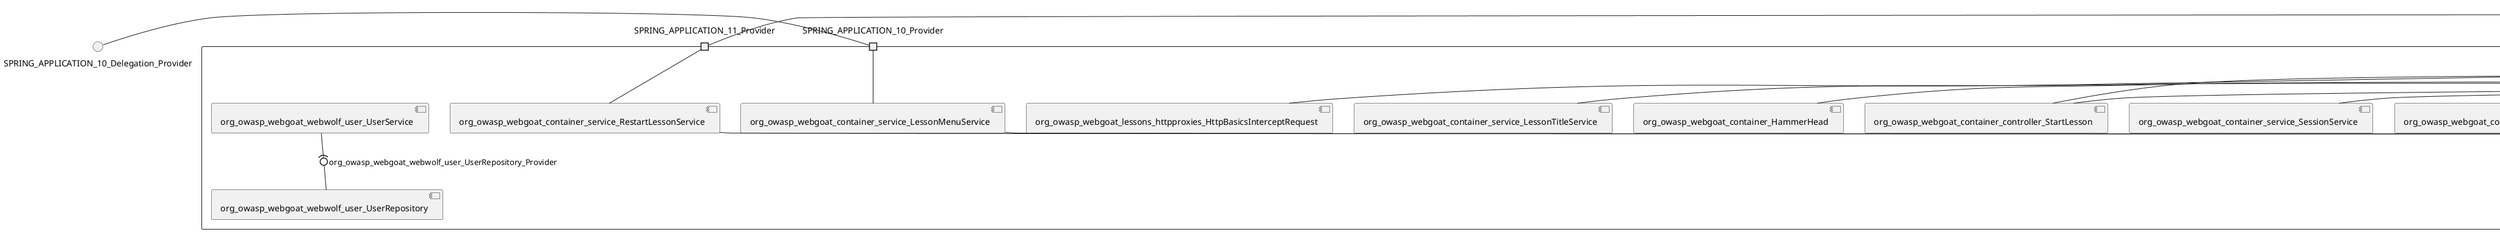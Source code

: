 @startuml
skinparam fixCircleLabelOverlapping true
skinparam componentStyle uml2
() SPRING_APPLICATION_10_Delegation_Provider
() SPRING_APPLICATION_11_Delegation_Provider
() SPRING_APPLICATION_12_Delegation_Provider
() SPRING_APPLICATION_13_Delegation_Provider
() SPRING_APPLICATION_14_Delegation_Provider
() SPRING_APPLICATION_15_Delegation_Provider
() SPRING_APPLICATION_16_Delegation_Provider
() SPRING_APPLICATION_2_Delegation_Provider
() SPRING_APPLICATION_3_Delegation_Provider
() SPRING_APPLICATION_4_Delegation_Provider
() SPRING_APPLICATION_5_Delegation_Provider
() SPRING_APPLICATION_6_Delegation_Provider
() SPRING_APPLICATION_7_Delegation_Provider
() SPRING_APPLICATION_8_Delegation_Provider
() SPRING_APPLICATION_9_Delegation_Provider
() SPRING_APPLICATION_BypassRestrictions_FieldRestrictions_POST_Delegation_Provider
() SPRING_APPLICATION_BypassRestrictions_frontendValidation_POST_Delegation_Provider
() SPRING_APPLICATION_ChromeDevTools_dummy_POST_Delegation_Provider
() SPRING_APPLICATION_ChromeDevTools_network_POST_Delegation_Provider
() SPRING_APPLICATION_CrossSiteScriptingStored_stored_xss_POST_Delegation_Provider
() SPRING_APPLICATION_CrossSiteScriptingStored_stored_xss_follow_up_POST_Delegation_Provider
() SPRING_APPLICATION_CrossSiteScripting_attack1_POST_Delegation_Provider
() SPRING_APPLICATION_CrossSiteScripting_attack3_POST_Delegation_Provider
() SPRING_APPLICATION_CrossSiteScripting_attack4_POST_Delegation_Provider
() SPRING_APPLICATION_CrossSiteScripting_attack5a_GET_Delegation_Provider
() SPRING_APPLICATION_CrossSiteScripting_attack6a_POST_Delegation_Provider
() SPRING_APPLICATION_CrossSiteScripting_dom_follow_up_POST_Delegation_Provider
() SPRING_APPLICATION_CrossSiteScripting_phone_home_xss_POST_Delegation_Provider
() SPRING_APPLICATION_CrossSiteScripting_quiz_GET_POST_Delegation_Provider
() SPRING_APPLICATION_Delegation_Provider
() SPRING_APPLICATION_GET_10_Delegation_Provider
() SPRING_APPLICATION_GET_11_Delegation_Provider
() SPRING_APPLICATION_GET_2_Delegation_Provider
() SPRING_APPLICATION_GET_3_Delegation_Provider
() SPRING_APPLICATION_GET_4_Delegation_Provider
() SPRING_APPLICATION_GET_5_Delegation_Provider
() SPRING_APPLICATION_GET_6_Delegation_Provider
() SPRING_APPLICATION_GET_7_Delegation_Provider
() SPRING_APPLICATION_GET_8_Delegation_Provider
() SPRING_APPLICATION_GET_9_Delegation_Provider
() SPRING_APPLICATION_GET_Delegation_Provider
() SPRING_APPLICATION_HtmlTampering_task_POST_Delegation_Provider
() SPRING_APPLICATION_HttpBasics_attack1_POST_Delegation_Provider
() SPRING_APPLICATION_HttpBasics_attack2_POST_Delegation_Provider
() SPRING_APPLICATION_IDOR_diff_attributes_POST_Delegation_Provider
() SPRING_APPLICATION_IDOR_login_POST_Delegation_Provider
() SPRING_APPLICATION_IDOR_profile_alt_path_POST_Delegation_Provider
() SPRING_APPLICATION_InsecureDeserialization_task_POST_Delegation_Provider
() SPRING_APPLICATION_InsecureLogin_Delegation_Provider
() SPRING_APPLICATION_JWT_decode_POST_Delegation_Provider
() SPRING_APPLICATION_JWT_jku_Delegation_Provider
() SPRING_APPLICATION_JWT_kid_Delegation_Provider
() SPRING_APPLICATION_JWT_quiz_GET_POST_Delegation_Provider
() SPRING_APPLICATION_JWT_refresh_Delegation_Provider
() SPRING_APPLICATION_JWT_secret_POST_Delegation_Provider
() SPRING_APPLICATION_JWT_votings_Delegation_Provider
() SPRING_APPLICATION_LogSpoofing_log_bleeding_POST_Delegation_Provider
() SPRING_APPLICATION_LogSpoofing_log_spoofing_POST_Delegation_Provider
() SPRING_APPLICATION_POST_10_Delegation_Provider
() SPRING_APPLICATION_POST_11_Delegation_Provider
() SPRING_APPLICATION_POST_12_Delegation_Provider
() SPRING_APPLICATION_POST_13_Delegation_Provider
() SPRING_APPLICATION_POST_14_Delegation_Provider
() SPRING_APPLICATION_POST_15_Delegation_Provider
() SPRING_APPLICATION_POST_16_Delegation_Provider
() SPRING_APPLICATION_POST_17_Delegation_Provider
() SPRING_APPLICATION_POST_18_Delegation_Provider
() SPRING_APPLICATION_POST_2_Delegation_Provider
() SPRING_APPLICATION_POST_3_Delegation_Provider
() SPRING_APPLICATION_POST_4_Delegation_Provider
() SPRING_APPLICATION_POST_5_Delegation_Provider
() SPRING_APPLICATION_POST_6_Delegation_Provider
() SPRING_APPLICATION_POST_7_Delegation_Provider
() SPRING_APPLICATION_POST_8_Delegation_Provider
() SPRING_APPLICATION_POST_9_Delegation_Provider
() SPRING_APPLICATION_POST_Delegation_Provider
() SPRING_APPLICATION_PUT_Delegation_Provider
() SPRING_APPLICATION_PasswordReset_ForgotPassword_create_password_reset_link_POST_Delegation_Provider
() SPRING_APPLICATION_PasswordReset_SecurityQuestions_POST_Delegation_Provider
() SPRING_APPLICATION_PasswordReset_reset_Delegation_Provider
() SPRING_APPLICATION_PasswordReset_simple_mail_reset_POST_Delegation_Provider
() SPRING_APPLICATION_PathTraversal_profile_picture_GET_Delegation_Provider
() SPRING_APPLICATION_PathTraversal_profile_picture_fix_GET_Delegation_Provider
() SPRING_APPLICATION_PathTraversal_profile_upload_POST_Delegation_Provider
() SPRING_APPLICATION_PathTraversal_profile_upload_fix_POST_Delegation_Provider
() SPRING_APPLICATION_PathTraversal_profile_upload_remove_user_input_POST_Delegation_Provider
() SPRING_APPLICATION_PathTraversal_random_POST_Delegation_Provider
() SPRING_APPLICATION_PathTraversal_random_picture_GET_Delegation_Provider
() SPRING_APPLICATION_PathTraversal_zip_slip_Delegation_Provider
() SPRING_APPLICATION_SSRF_task1_POST_Delegation_Provider
() SPRING_APPLICATION_SSRF_task2_POST_Delegation_Provider
() SPRING_APPLICATION_SecurePasswords_assignment_POST_Delegation_Provider
() SPRING_APPLICATION_SqlInjectionAdvanced_attack6a_POST_Delegation_Provider
() SPRING_APPLICATION_SqlInjectionAdvanced_attack6b_POST_Delegation_Provider
() SPRING_APPLICATION_SqlInjectionAdvanced_challenge_Login_POST_Delegation_Provider
() SPRING_APPLICATION_SqlInjectionAdvanced_challenge_PUT_Delegation_Provider
() SPRING_APPLICATION_SqlInjectionAdvanced_quiz_GET_POST_Delegation_Provider
() SPRING_APPLICATION_SqlInjectionMitigations_attack10a_POST_Delegation_Provider
() SPRING_APPLICATION_SqlInjectionMitigations_attack10b_POST_Delegation_Provider
() SPRING_APPLICATION_SqlInjectionMitigations_attack12a_POST_Delegation_Provider
() SPRING_APPLICATION_SqlInjectionMitigations_servers_GET_Delegation_Provider
() SPRING_APPLICATION_SqlInjection_assignment5a_POST_Delegation_Provider
() SPRING_APPLICATION_SqlInjection_assignment5b_POST_Delegation_Provider
() SPRING_APPLICATION_SqlInjection_attack10_POST_Delegation_Provider
() SPRING_APPLICATION_SqlInjection_attack2_POST_Delegation_Provider
() SPRING_APPLICATION_SqlInjection_attack3_POST_Delegation_Provider
() SPRING_APPLICATION_SqlInjection_attack4_POST_Delegation_Provider
() SPRING_APPLICATION_SqlInjection_attack5_POST_Delegation_Provider
() SPRING_APPLICATION_SqlInjection_attack8_POST_Delegation_Provider
() SPRING_APPLICATION_SqlInjection_attack9_POST_Delegation_Provider
() SPRING_APPLICATION_SqlOnlyInputValidationOnKeywords_attack_POST_Delegation_Provider
() SPRING_APPLICATION_SqlOnlyInputValidation_attack_POST_Delegation_Provider
() SPRING_APPLICATION_VulnerableComponents_attack1_POST_Delegation_Provider
() SPRING_APPLICATION_WebWolf_GET_Delegation_Provider
() SPRING_APPLICATION_WebWolf_landing_Delegation_Provider
() SPRING_APPLICATION_WebWolf_mail_Delegation_Provider
() SPRING_APPLICATION_challenge_1_POST_Delegation_Provider
() SPRING_APPLICATION_challenge_5_POST_Delegation_Provider
() SPRING_APPLICATION_challenge_7_Delegation_Provider
() SPRING_APPLICATION_challenge_8_Delegation_Provider
() SPRING_APPLICATION_challenge_logo_Delegation_Provider
() SPRING_APPLICATION_cia_quiz_GET_POST_Delegation_Provider
() SPRING_APPLICATION_clientSideFiltering_attack1_POST_Delegation_Provider
() SPRING_APPLICATION_clientSideFiltering_challenge_store_coupons_GET_Delegation_Provider
() SPRING_APPLICATION_clientSideFiltering_getItForFree_POST_Delegation_Provider
() SPRING_APPLICATION_clientSideFiltering_salaries_GET_Delegation_Provider
() SPRING_APPLICATION_crypto_encoding_basic_auth_POST_Delegation_Provider
() SPRING_APPLICATION_crypto_encoding_xor_POST_Delegation_Provider
() SPRING_APPLICATION_crypto_hashing_POST_Delegation_Provider
() SPRING_APPLICATION_crypto_secure_defaults_POST_Delegation_Provider
() SPRING_APPLICATION_crypto_signing_verify_POST_Delegation_Provider
() SPRING_APPLICATION_csrf_feedback_message_POST_Delegation_Provider
() SPRING_APPLICATION_csrf_review_POST_Delegation_Provider
() SPRING_APPLICATION_files_GET_Delegation_Provider
() SPRING_APPLICATION_fileupload_POST_Delegation_Provider
() SPRING_APPLICATION_jwt_Delegation_Provider
() SPRING_APPLICATION_landing_Delegation_Provider
() SPRING_APPLICATION_lesson_template_Delegation_Provider
() SPRING_APPLICATION_login_oauth_mvc_GET_Delegation_Provider
() SPRING_APPLICATION_mail_DELETE_GET_POST_Delegation_Provider
() SPRING_APPLICATION_register_mvc_POST_Delegation_Provider
() SPRING_APPLICATION_registration_GET_Delegation_Provider
() SPRING_APPLICATION_requests_GET_Delegation_Provider
() SPRING_APPLICATION_scoreboard_data_GET_Delegation_Provider
() SPRING_APPLICATION_server_directory_GET_Delegation_Provider
() SPRING_APPLICATION_service_debug_labels_mvc_Delegation_Provider
() SPRING_APPLICATION_service_lessonoverview_mvc_Delegation_Provider
() SPRING_APPLICATION_xxe_comments_GET_Delegation_Provider
rectangle System {
[org_owasp_webgoat_container_HammerHead] [[webgoat-webgoat.repository#_qKjWfIz4Ee-bhpuFVwy4Jg]]
[org_owasp_webgoat_container_WebWolfRedirect] [[webgoat-webgoat.repository#_qKjWfIz4Ee-bhpuFVwy4Jg]]
[org_owasp_webgoat_container_controller_StartLesson] [[webgoat-webgoat.repository#_qKjWfIz4Ee-bhpuFVwy4Jg]]
[org_owasp_webgoat_container_controller_Welcome] [[webgoat-webgoat.repository#_qKjWfIz4Ee-bhpuFVwy4Jg]]
[org_owasp_webgoat_container_i18n_PluginMessages_Provider] [[webgoat-webgoat.repository#_qKjWfIz4Ee-bhpuFVwy4Jg]]
[org_owasp_webgoat_container_report_ReportCardController] [[webgoat-webgoat.repository#_qKjWfIz4Ee-bhpuFVwy4Jg]]
[org_owasp_webgoat_container_service_EnvironmentService] [[webgoat-webgoat.repository#_qKjWfIz4Ee-bhpuFVwy4Jg]]
[org_owasp_webgoat_container_service_HintService] [[webgoat-webgoat.repository#_qKjWfIz4Ee-bhpuFVwy4Jg]]
[org_owasp_webgoat_container_service_LabelDebugService] [[webgoat-webgoat.repository#_qKjWfIz4Ee-bhpuFVwy4Jg]]
[org_owasp_webgoat_container_service_LabelService] [[webgoat-webgoat.repository#_qKjWfIz4Ee-bhpuFVwy4Jg]]
[org_owasp_webgoat_container_service_LessonInfoService] [[webgoat-webgoat.repository#_qKjWfIz4Ee-bhpuFVwy4Jg]]
[org_owasp_webgoat_container_service_LessonMenuService] [[webgoat-webgoat.repository#_qKjWfIz4Ee-bhpuFVwy4Jg]]
[org_owasp_webgoat_container_service_LessonProgressService] [[webgoat-webgoat.repository#_qKjWfIz4Ee-bhpuFVwy4Jg]]
[org_owasp_webgoat_container_service_LessonTitleService] [[webgoat-webgoat.repository#_qKjWfIz4Ee-bhpuFVwy4Jg]]
[org_owasp_webgoat_container_service_RestartLessonService] [[webgoat-webgoat.repository#_qKjWfIz4Ee-bhpuFVwy4Jg]]
[org_owasp_webgoat_container_service_SessionService] [[webgoat-webgoat.repository#_qKjWfIz4Ee-bhpuFVwy4Jg]]
[org_owasp_webgoat_container_session_UserSessionData_Provider] [[webgoat-webgoat.repository#_qKjWfIz4Ee-bhpuFVwy4Jg]]
[org_owasp_webgoat_container_session_WebSession_Provider] [[webgoat-webgoat.repository#_qKjWfIz4Ee-bhpuFVwy4Jg]]
[org_owasp_webgoat_container_users_RegistrationController] [[webgoat-webgoat.repository#_qKjWfIz4Ee-bhpuFVwy4Jg]]
[org_owasp_webgoat_container_users_Scoreboard] [[webgoat-webgoat.repository#_qKjWfIz4Ee-bhpuFVwy4Jg]]
[org_owasp_webgoat_container_users_UserProgressRepository] [[webgoat-webgoat.repository#_qKjWfIz4Ee-bhpuFVwy4Jg]]
[org_owasp_webgoat_container_users_UserRepository] [[webgoat-webgoat.repository#_qKjWfIz4Ee-bhpuFVwy4Jg]]
[org_owasp_webgoat_container_users_UserService] [[webgoat-webgoat.repository#_qKjWfIz4Ee-bhpuFVwy4Jg]]
[org_owasp_webgoat_lessons_authbypass_VerifyAccount] [[webgoat-webgoat.repository#_qKjWfIz4Ee-bhpuFVwy4Jg]]
[org_owasp_webgoat_lessons_bypassrestrictions_BypassRestrictionsFieldRestrictions] [[webgoat-webgoat.repository#_qKjWfIz4Ee-bhpuFVwy4Jg]]
[org_owasp_webgoat_lessons_bypassrestrictions_BypassRestrictionsFrontendValidation] [[webgoat-webgoat.repository#_qKjWfIz4Ee-bhpuFVwy4Jg]]
[org_owasp_webgoat_lessons_challenges_FlagController] [[webgoat-webgoat.repository#_qKjWfIz4Ee-bhpuFVwy4Jg]]
[org_owasp_webgoat_lessons_challenges_challenge1_Assignment1] [[webgoat-webgoat.repository#_qKjWfIz4Ee-bhpuFVwy4Jg]]
[org_owasp_webgoat_lessons_challenges_challenge1_ImageServlet] [[webgoat-webgoat.repository#_qKjWfIz4Ee-bhpuFVwy4Jg]]
[org_owasp_webgoat_lessons_challenges_challenge5_Assignment5] [[webgoat-webgoat.repository#_qKjWfIz4Ee-bhpuFVwy4Jg]]
[org_owasp_webgoat_lessons_challenges_challenge7_Assignment7] [[webgoat-webgoat.repository#_qKjWfIz4Ee-bhpuFVwy4Jg]]
[org_owasp_webgoat_lessons_challenges_challenge8_Assignment8] [[webgoat-webgoat.repository#_qKjWfIz4Ee-bhpuFVwy4Jg]]
[org_owasp_webgoat_lessons_chromedevtools_NetworkDummy] [[webgoat-webgoat.repository#_qKjWfIz4Ee-bhpuFVwy4Jg]]
[org_owasp_webgoat_lessons_chromedevtools_NetworkLesson] [[webgoat-webgoat.repository#_qKjWfIz4Ee-bhpuFVwy4Jg]]
[org_owasp_webgoat_lessons_cia_CIAQuiz] [[webgoat-webgoat.repository#_qKjWfIz4Ee-bhpuFVwy4Jg]]
[org_owasp_webgoat_lessons_clientsidefiltering_ClientSideFilteringAssignment] [[webgoat-webgoat.repository#_qKjWfIz4Ee-bhpuFVwy4Jg]]
[org_owasp_webgoat_lessons_clientsidefiltering_ClientSideFilteringFreeAssignment] [[webgoat-webgoat.repository#_qKjWfIz4Ee-bhpuFVwy4Jg]]
[org_owasp_webgoat_lessons_clientsidefiltering_Salaries] [[webgoat-webgoat.repository#_qKjWfIz4Ee-bhpuFVwy4Jg]]
[org_owasp_webgoat_lessons_clientsidefiltering_ShopEndpoint] [[webgoat-webgoat.repository#_qKjWfIz4Ee-bhpuFVwy4Jg]]
[org_owasp_webgoat_lessons_cryptography_EncodingAssignment] [[webgoat-webgoat.repository#_qKjWfIz4Ee-bhpuFVwy4Jg]]
[org_owasp_webgoat_lessons_cryptography_HashingAssignment] [[webgoat-webgoat.repository#_qKjWfIz4Ee-bhpuFVwy4Jg]]
[org_owasp_webgoat_lessons_cryptography_SecureDefaultsAssignment] [[webgoat-webgoat.repository#_qKjWfIz4Ee-bhpuFVwy4Jg]]
[org_owasp_webgoat_lessons_cryptography_SigningAssignment] [[webgoat-webgoat.repository#_qKjWfIz4Ee-bhpuFVwy4Jg]]
[org_owasp_webgoat_lessons_cryptography_XOREncodingAssignment] [[webgoat-webgoat.repository#_qKjWfIz4Ee-bhpuFVwy4Jg]]
[org_owasp_webgoat_lessons_csrf_CSRFConfirmFlag1] [[webgoat-webgoat.repository#_qKjWfIz4Ee-bhpuFVwy4Jg]]
[org_owasp_webgoat_lessons_csrf_CSRFFeedback] [[webgoat-webgoat.repository#_qKjWfIz4Ee-bhpuFVwy4Jg]]
[org_owasp_webgoat_lessons_csrf_CSRFGetFlag] [[webgoat-webgoat.repository#_qKjWfIz4Ee-bhpuFVwy4Jg]]
[org_owasp_webgoat_lessons_csrf_CSRFLogin] [[webgoat-webgoat.repository#_qKjWfIz4Ee-bhpuFVwy4Jg]]
[org_owasp_webgoat_lessons_csrf_ForgedReviews] [[webgoat-webgoat.repository#_qKjWfIz4Ee-bhpuFVwy4Jg]]
[org_owasp_webgoat_lessons_csrf_ObjectMapper_Provider] [[webgoat-webgoat.repository#_qKjWfIz4Ee-bhpuFVwy4Jg]]
[org_owasp_webgoat_lessons_deserialization_InsecureDeserializationTask] [[webgoat-webgoat.repository#_qKjWfIz4Ee-bhpuFVwy4Jg]]
[org_owasp_webgoat_lessons_hijacksession_HijackSessionAssignment] [[webgoat-webgoat.repository#_qKjWfIz4Ee-bhpuFVwy4Jg]]
[org_owasp_webgoat_lessons_hijacksession_cas_HijackSessionAuthenticationProvider] [[webgoat-webgoat.repository#_qKjWfIz4Ee-bhpuFVwy4Jg]]
[org_owasp_webgoat_lessons_htmltampering_HtmlTamperingTask] [[webgoat-webgoat.repository#_qKjWfIz4Ee-bhpuFVwy4Jg]]
[org_owasp_webgoat_lessons_httpbasics_HttpBasicsLesson] [[webgoat-webgoat.repository#_qKjWfIz4Ee-bhpuFVwy4Jg]]
[org_owasp_webgoat_lessons_httpbasics_HttpBasicsQuiz] [[webgoat-webgoat.repository#_qKjWfIz4Ee-bhpuFVwy4Jg]]
[org_owasp_webgoat_lessons_httpproxies_HttpBasicsInterceptRequest] [[webgoat-webgoat.repository#_qKjWfIz4Ee-bhpuFVwy4Jg]]
[org_owasp_webgoat_lessons_idor_IDORDiffAttributes] [[webgoat-webgoat.repository#_qKjWfIz4Ee-bhpuFVwy4Jg]]
[org_owasp_webgoat_lessons_idor_IDOREditOtherProfile] [[webgoat-webgoat.repository#_qKjWfIz4Ee-bhpuFVwy4Jg]]
[org_owasp_webgoat_lessons_idor_IDORLogin] [[webgoat-webgoat.repository#_qKjWfIz4Ee-bhpuFVwy4Jg]]
[org_owasp_webgoat_lessons_idor_IDORViewOtherProfile] [[webgoat-webgoat.repository#_qKjWfIz4Ee-bhpuFVwy4Jg]]
[org_owasp_webgoat_lessons_idor_IDORViewOwnProfile] [[webgoat-webgoat.repository#_qKjWfIz4Ee-bhpuFVwy4Jg]]
[org_owasp_webgoat_lessons_idor_IDORViewOwnProfileAltUrl] [[webgoat-webgoat.repository#_qKjWfIz4Ee-bhpuFVwy4Jg]]
[org_owasp_webgoat_lessons_insecurelogin_InsecureLoginTask] [[webgoat-webgoat.repository#_qKjWfIz4Ee-bhpuFVwy4Jg]]
[org_owasp_webgoat_lessons_jwt_JWTDecodeEndpoint] [[webgoat-webgoat.repository#_qKjWfIz4Ee-bhpuFVwy4Jg]]
[org_owasp_webgoat_lessons_jwt_JWTQuiz] [[webgoat-webgoat.repository#_qKjWfIz4Ee-bhpuFVwy4Jg]]
[org_owasp_webgoat_lessons_jwt_JWTRefreshEndpoint] [[webgoat-webgoat.repository#_qKjWfIz4Ee-bhpuFVwy4Jg]]
[org_owasp_webgoat_lessons_jwt_JWTSecretKeyEndpoint] [[webgoat-webgoat.repository#_qKjWfIz4Ee-bhpuFVwy4Jg]]
[org_owasp_webgoat_lessons_jwt_JWTVotesEndpoint] [[webgoat-webgoat.repository#_qKjWfIz4Ee-bhpuFVwy4Jg]]
[org_owasp_webgoat_lessons_jwt_claimmisuse_JWTHeaderJKUEndpoint] [[webgoat-webgoat.repository#_qKjWfIz4Ee-bhpuFVwy4Jg]]
[org_owasp_webgoat_lessons_jwt_claimmisuse_JWTHeaderKIDEndpoint] [[webgoat-webgoat.repository#_qKjWfIz4Ee-bhpuFVwy4Jg]]
[org_owasp_webgoat_lessons_lessontemplate_SampleAttack] [[webgoat-webgoat.repository#_qKjWfIz4Ee-bhpuFVwy4Jg]]
[org_owasp_webgoat_lessons_logging_LogBleedingTask] [[webgoat-webgoat.repository#_qKjWfIz4Ee-bhpuFVwy4Jg]]
[org_owasp_webgoat_lessons_logging_LogSpoofingTask] [[webgoat-webgoat.repository#_qKjWfIz4Ee-bhpuFVwy4Jg]]
[org_owasp_webgoat_lessons_missingac_MissingFunctionACHiddenMenus] [[webgoat-webgoat.repository#_qKjWfIz4Ee-bhpuFVwy4Jg]]
[org_owasp_webgoat_lessons_missingac_MissingFunctionACUsers] [[webgoat-webgoat.repository#_qKjWfIz4Ee-bhpuFVwy4Jg]]
[org_owasp_webgoat_lessons_missingac_MissingFunctionACYourHash] [[webgoat-webgoat.repository#_qKjWfIz4Ee-bhpuFVwy4Jg]]
[org_owasp_webgoat_lessons_missingac_MissingFunctionACYourHashAdmin] [[webgoat-webgoat.repository#_qKjWfIz4Ee-bhpuFVwy4Jg]]
[org_owasp_webgoat_lessons_passwordreset_QuestionsAssignment] [[webgoat-webgoat.repository#_qKjWfIz4Ee-bhpuFVwy4Jg]]
[org_owasp_webgoat_lessons_passwordreset_ResetLinkAssignment] [[webgoat-webgoat.repository#_qKjWfIz4Ee-bhpuFVwy4Jg]]
[org_owasp_webgoat_lessons_passwordreset_ResetLinkAssignmentForgotPassword] [[webgoat-webgoat.repository#_qKjWfIz4Ee-bhpuFVwy4Jg]]
[org_owasp_webgoat_lessons_passwordreset_SecurityQuestionAssignment] [[webgoat-webgoat.repository#_qKjWfIz4Ee-bhpuFVwy4Jg]]
[org_owasp_webgoat_lessons_passwordreset_SimpleMailAssignment] [[webgoat-webgoat.repository#_qKjWfIz4Ee-bhpuFVwy4Jg]]
[org_owasp_webgoat_lessons_passwordreset_TriedQuestions] [[webgoat-webgoat.repository#_qKjWfIz4Ee-bhpuFVwy4Jg]]
[org_owasp_webgoat_lessons_pathtraversal_ProfileUpload] [[webgoat-webgoat.repository#_qKjWfIz4Ee-bhpuFVwy4Jg]]
[org_owasp_webgoat_lessons_pathtraversal_ProfileUploadFix] [[webgoat-webgoat.repository#_qKjWfIz4Ee-bhpuFVwy4Jg]]
[org_owasp_webgoat_lessons_pathtraversal_ProfileUploadRemoveUserInput] [[webgoat-webgoat.repository#_qKjWfIz4Ee-bhpuFVwy4Jg]]
[org_owasp_webgoat_lessons_pathtraversal_ProfileUploadRetrieval] [[webgoat-webgoat.repository#_qKjWfIz4Ee-bhpuFVwy4Jg]]
[org_owasp_webgoat_lessons_pathtraversal_ProfileZipSlip] [[webgoat-webgoat.repository#_qKjWfIz4Ee-bhpuFVwy4Jg]]
[org_owasp_webgoat_lessons_securepasswords_SecurePasswordsAssignment] [[webgoat-webgoat.repository#_qKjWfIz4Ee-bhpuFVwy4Jg]]
[org_owasp_webgoat_lessons_spoofcookie_SpoofCookieAssignment] [[webgoat-webgoat.repository#_qKjWfIz4Ee-bhpuFVwy4Jg]]
[org_owasp_webgoat_lessons_sqlinjection_advanced_SqlInjectionChallenge] [[webgoat-webgoat.repository#_qKjWfIz4Ee-bhpuFVwy4Jg]]
[org_owasp_webgoat_lessons_sqlinjection_advanced_SqlInjectionChallengeLogin] [[webgoat-webgoat.repository#_qKjWfIz4Ee-bhpuFVwy4Jg]]
[org_owasp_webgoat_lessons_sqlinjection_advanced_SqlInjectionLesson6a] [[webgoat-webgoat.repository#_qKjWfIz4Ee-bhpuFVwy4Jg]]
[org_owasp_webgoat_lessons_sqlinjection_advanced_SqlInjectionLesson6b] [[webgoat-webgoat.repository#_qKjWfIz4Ee-bhpuFVwy4Jg]]
[org_owasp_webgoat_lessons_sqlinjection_advanced_SqlInjectionQuiz] [[webgoat-webgoat.repository#_qKjWfIz4Ee-bhpuFVwy4Jg]]
[org_owasp_webgoat_lessons_sqlinjection_introduction_SqlInjectionLesson10] [[webgoat-webgoat.repository#_qKjWfIz4Ee-bhpuFVwy4Jg]]
[org_owasp_webgoat_lessons_sqlinjection_introduction_SqlInjectionLesson2] [[webgoat-webgoat.repository#_qKjWfIz4Ee-bhpuFVwy4Jg]]
[org_owasp_webgoat_lessons_sqlinjection_introduction_SqlInjectionLesson3] [[webgoat-webgoat.repository#_qKjWfIz4Ee-bhpuFVwy4Jg]]
[org_owasp_webgoat_lessons_sqlinjection_introduction_SqlInjectionLesson4] [[webgoat-webgoat.repository#_qKjWfIz4Ee-bhpuFVwy4Jg]]
[org_owasp_webgoat_lessons_sqlinjection_introduction_SqlInjectionLesson5] [[webgoat-webgoat.repository#_qKjWfIz4Ee-bhpuFVwy4Jg]]
[org_owasp_webgoat_lessons_sqlinjection_introduction_SqlInjectionLesson5a] [[webgoat-webgoat.repository#_qKjWfIz4Ee-bhpuFVwy4Jg]]
[org_owasp_webgoat_lessons_sqlinjection_introduction_SqlInjectionLesson5b] [[webgoat-webgoat.repository#_qKjWfIz4Ee-bhpuFVwy4Jg]]
[org_owasp_webgoat_lessons_sqlinjection_introduction_SqlInjectionLesson8] [[webgoat-webgoat.repository#_qKjWfIz4Ee-bhpuFVwy4Jg]]
[org_owasp_webgoat_lessons_sqlinjection_introduction_SqlInjectionLesson9] [[webgoat-webgoat.repository#_qKjWfIz4Ee-bhpuFVwy4Jg]]
[org_owasp_webgoat_lessons_sqlinjection_mitigation_Servers] [[webgoat-webgoat.repository#_qKjWfIz4Ee-bhpuFVwy4Jg]]
[org_owasp_webgoat_lessons_sqlinjection_mitigation_SqlInjectionLesson10a] [[webgoat-webgoat.repository#_qKjWfIz4Ee-bhpuFVwy4Jg]]
[org_owasp_webgoat_lessons_sqlinjection_mitigation_SqlInjectionLesson10b] [[webgoat-webgoat.repository#_qKjWfIz4Ee-bhpuFVwy4Jg]]
[org_owasp_webgoat_lessons_sqlinjection_mitigation_SqlInjectionLesson13] [[webgoat-webgoat.repository#_qKjWfIz4Ee-bhpuFVwy4Jg]]
[org_owasp_webgoat_lessons_sqlinjection_mitigation_SqlOnlyInputValidation] [[webgoat-webgoat.repository#_qKjWfIz4Ee-bhpuFVwy4Jg]]
[org_owasp_webgoat_lessons_sqlinjection_mitigation_SqlOnlyInputValidationOnKeywords] [[webgoat-webgoat.repository#_qKjWfIz4Ee-bhpuFVwy4Jg]]
[org_owasp_webgoat_lessons_ssrf_SSRFTask1] [[webgoat-webgoat.repository#_qKjWfIz4Ee-bhpuFVwy4Jg]]
[org_owasp_webgoat_lessons_ssrf_SSRFTask2] [[webgoat-webgoat.repository#_qKjWfIz4Ee-bhpuFVwy4Jg]]
[org_owasp_webgoat_lessons_vulnerablecomponents_VulnerableComponentsLesson] [[webgoat-webgoat.repository#_qKjWfIz4Ee-bhpuFVwy4Jg]]
[org_owasp_webgoat_lessons_webwolfintroduction_LandingAssignment] [[webgoat-webgoat.repository#_qKjWfIz4Ee-bhpuFVwy4Jg]]
[org_owasp_webgoat_lessons_webwolfintroduction_MailAssignment] [[webgoat-webgoat.repository#_qKjWfIz4Ee-bhpuFVwy4Jg]]
[org_owasp_webgoat_lessons_xss_CrossSiteScriptingLesson1] [[webgoat-webgoat.repository#_qKjWfIz4Ee-bhpuFVwy4Jg]]
[org_owasp_webgoat_lessons_xss_CrossSiteScriptingLesson3] [[webgoat-webgoat.repository#_qKjWfIz4Ee-bhpuFVwy4Jg]]
[org_owasp_webgoat_lessons_xss_CrossSiteScriptingLesson4] [[webgoat-webgoat.repository#_qKjWfIz4Ee-bhpuFVwy4Jg]]
[org_owasp_webgoat_lessons_xss_CrossSiteScriptingLesson5a] [[webgoat-webgoat.repository#_qKjWfIz4Ee-bhpuFVwy4Jg]]
[org_owasp_webgoat_lessons_xss_CrossSiteScriptingLesson6a] [[webgoat-webgoat.repository#_qKjWfIz4Ee-bhpuFVwy4Jg]]
[org_owasp_webgoat_lessons_xss_CrossSiteScriptingQuiz] [[webgoat-webgoat.repository#_qKjWfIz4Ee-bhpuFVwy4Jg]]
[org_owasp_webgoat_lessons_xss_DOMCrossSiteScripting] [[webgoat-webgoat.repository#_qKjWfIz4Ee-bhpuFVwy4Jg]]
[org_owasp_webgoat_lessons_xss_DOMCrossSiteScriptingVerifier] [[webgoat-webgoat.repository#_qKjWfIz4Ee-bhpuFVwy4Jg]]
[org_owasp_webgoat_lessons_xss_stored_StoredCrossSiteScriptingVerifier] [[webgoat-webgoat.repository#_qKjWfIz4Ee-bhpuFVwy4Jg]]
[org_owasp_webgoat_lessons_xss_stored_StoredXssComments] [[webgoat-webgoat.repository#_qKjWfIz4Ee-bhpuFVwy4Jg]]
[org_owasp_webgoat_lessons_xxe_BlindSendFileAssignment] [[webgoat-webgoat.repository#_qKjWfIz4Ee-bhpuFVwy4Jg]]
[org_owasp_webgoat_lessons_xxe_CommentsCache] [[webgoat-webgoat.repository#_qKjWfIz4Ee-bhpuFVwy4Jg]]
[org_owasp_webgoat_lessons_xxe_CommentsEndpoint] [[webgoat-webgoat.repository#_qKjWfIz4Ee-bhpuFVwy4Jg]]
[org_owasp_webgoat_lessons_xxe_ContentTypeAssignment] [[webgoat-webgoat.repository#_qKjWfIz4Ee-bhpuFVwy4Jg]]
[org_owasp_webgoat_lessons_xxe_SimpleXXE] [[webgoat-webgoat.repository#_qKjWfIz4Ee-bhpuFVwy4Jg]]
[org_owasp_webgoat_webwolf_FileServer] [[webgoat-webgoat.repository#_qKjWfIz4Ee-bhpuFVwy4Jg]]
[org_owasp_webgoat_webwolf_jwt_JWTController] [[webgoat-webgoat.repository#_qKjWfIz4Ee-bhpuFVwy4Jg]]
[org_owasp_webgoat_webwolf_mailbox_MailboxController] [[webgoat-webgoat.repository#_qKjWfIz4Ee-bhpuFVwy4Jg]]
[org_owasp_webgoat_webwolf_mailbox_MailboxRepository] [[webgoat-webgoat.repository#_qKjWfIz4Ee-bhpuFVwy4Jg]]
[org_owasp_webgoat_webwolf_requests_LandingPage] [[webgoat-webgoat.repository#_qKjWfIz4Ee-bhpuFVwy4Jg]]
[org_owasp_webgoat_webwolf_requests_Requests] [[webgoat-webgoat.repository#_qKjWfIz4Ee-bhpuFVwy4Jg]]
[org_owasp_webgoat_webwolf_user_UserRepository] [[webgoat-webgoat.repository#_qKjWfIz4Ee-bhpuFVwy4Jg]]
[org_owasp_webgoat_webwolf_user_UserService] [[webgoat-webgoat.repository#_qKjWfIz4Ee-bhpuFVwy4Jg]]
port SPRING_APPLICATION_10_Provider
SPRING_APPLICATION_10_Delegation_Provider - SPRING_APPLICATION_10_Provider
SPRING_APPLICATION_10_Provider - [org_owasp_webgoat_container_service_LessonMenuService]
port SPRING_APPLICATION_11_Provider
SPRING_APPLICATION_11_Delegation_Provider - SPRING_APPLICATION_11_Provider
SPRING_APPLICATION_11_Provider - [org_owasp_webgoat_container_service_RestartLessonService]
port SPRING_APPLICATION_12_Provider
SPRING_APPLICATION_12_Delegation_Provider - SPRING_APPLICATION_12_Provider
SPRING_APPLICATION_12_Provider - [org_owasp_webgoat_lessons_jwt_JWTSecretKeyEndpoint]
port SPRING_APPLICATION_13_Provider
SPRING_APPLICATION_13_Delegation_Provider - SPRING_APPLICATION_13_Provider
SPRING_APPLICATION_13_Provider - [org_owasp_webgoat_lessons_httpproxies_HttpBasicsInterceptRequest]
port SPRING_APPLICATION_14_Provider
SPRING_APPLICATION_14_Delegation_Provider - SPRING_APPLICATION_14_Provider
SPRING_APPLICATION_14_Provider - [org_owasp_webgoat_container_controller_StartLesson]
port SPRING_APPLICATION_15_Provider
SPRING_APPLICATION_15_Delegation_Provider - SPRING_APPLICATION_15_Provider
SPRING_APPLICATION_15_Provider - [org_owasp_webgoat_container_service_LessonTitleService]
port SPRING_APPLICATION_16_Provider
SPRING_APPLICATION_16_Delegation_Provider - SPRING_APPLICATION_16_Provider
SPRING_APPLICATION_16_Provider - [org_owasp_webgoat_container_HammerHead]
port SPRING_APPLICATION_2_Provider
SPRING_APPLICATION_2_Delegation_Provider - SPRING_APPLICATION_2_Provider
SPRING_APPLICATION_2_Provider - [org_owasp_webgoat_container_service_LabelDebugService]
port SPRING_APPLICATION_3_Provider
SPRING_APPLICATION_3_Delegation_Provider - SPRING_APPLICATION_3_Provider
SPRING_APPLICATION_3_Provider - [org_owasp_webgoat_container_controller_StartLesson]
port SPRING_APPLICATION_4_Provider
SPRING_APPLICATION_4_Delegation_Provider - SPRING_APPLICATION_4_Provider
SPRING_APPLICATION_4_Provider - [org_owasp_webgoat_lessons_cryptography_HashingAssignment]
port SPRING_APPLICATION_5_Provider
SPRING_APPLICATION_5_Delegation_Provider - SPRING_APPLICATION_5_Provider
SPRING_APPLICATION_5_Provider - [org_owasp_webgoat_webwolf_FileServer]
port SPRING_APPLICATION_6_Provider
SPRING_APPLICATION_6_Delegation_Provider - SPRING_APPLICATION_6_Provider
SPRING_APPLICATION_6_Provider - [org_owasp_webgoat_container_service_SessionService]
port SPRING_APPLICATION_7_Provider
SPRING_APPLICATION_7_Delegation_Provider - SPRING_APPLICATION_7_Provider
SPRING_APPLICATION_7_Provider - [org_owasp_webgoat_container_service_LessonInfoService]
port SPRING_APPLICATION_8_Provider
SPRING_APPLICATION_8_Delegation_Provider - SPRING_APPLICATION_8_Provider
SPRING_APPLICATION_8_Provider - [org_owasp_webgoat_lessons_xxe_SimpleXXE]
port SPRING_APPLICATION_9_Provider
SPRING_APPLICATION_9_Delegation_Provider - SPRING_APPLICATION_9_Provider
SPRING_APPLICATION_9_Provider - [org_owasp_webgoat_lessons_cryptography_SigningAssignment]
port SPRING_APPLICATION_BypassRestrictions_FieldRestrictions_POST_Provider
SPRING_APPLICATION_BypassRestrictions_FieldRestrictions_POST_Delegation_Provider - SPRING_APPLICATION_BypassRestrictions_FieldRestrictions_POST_Provider
SPRING_APPLICATION_BypassRestrictions_FieldRestrictions_POST_Provider - [org_owasp_webgoat_lessons_bypassrestrictions_BypassRestrictionsFieldRestrictions]
port SPRING_APPLICATION_BypassRestrictions_frontendValidation_POST_Provider
SPRING_APPLICATION_BypassRestrictions_frontendValidation_POST_Delegation_Provider - SPRING_APPLICATION_BypassRestrictions_frontendValidation_POST_Provider
SPRING_APPLICATION_BypassRestrictions_frontendValidation_POST_Provider - [org_owasp_webgoat_lessons_bypassrestrictions_BypassRestrictionsFrontendValidation]
port SPRING_APPLICATION_ChromeDevTools_dummy_POST_Provider
SPRING_APPLICATION_ChromeDevTools_dummy_POST_Delegation_Provider - SPRING_APPLICATION_ChromeDevTools_dummy_POST_Provider
SPRING_APPLICATION_ChromeDevTools_dummy_POST_Provider - [org_owasp_webgoat_lessons_chromedevtools_NetworkDummy]
port SPRING_APPLICATION_ChromeDevTools_network_POST_Provider
SPRING_APPLICATION_ChromeDevTools_network_POST_Delegation_Provider - SPRING_APPLICATION_ChromeDevTools_network_POST_Provider
SPRING_APPLICATION_ChromeDevTools_network_POST_Provider - [org_owasp_webgoat_lessons_chromedevtools_NetworkLesson]
port SPRING_APPLICATION_CrossSiteScriptingStored_stored_xss_POST_Provider
SPRING_APPLICATION_CrossSiteScriptingStored_stored_xss_POST_Delegation_Provider - SPRING_APPLICATION_CrossSiteScriptingStored_stored_xss_POST_Provider
SPRING_APPLICATION_CrossSiteScriptingStored_stored_xss_POST_Provider - [org_owasp_webgoat_lessons_xss_stored_StoredXssComments]
port SPRING_APPLICATION_CrossSiteScriptingStored_stored_xss_follow_up_POST_Provider
SPRING_APPLICATION_CrossSiteScriptingStored_stored_xss_follow_up_POST_Delegation_Provider - SPRING_APPLICATION_CrossSiteScriptingStored_stored_xss_follow_up_POST_Provider
SPRING_APPLICATION_CrossSiteScriptingStored_stored_xss_follow_up_POST_Provider - [org_owasp_webgoat_lessons_xss_stored_StoredCrossSiteScriptingVerifier]
port SPRING_APPLICATION_CrossSiteScripting_attack1_POST_Provider
SPRING_APPLICATION_CrossSiteScripting_attack1_POST_Delegation_Provider - SPRING_APPLICATION_CrossSiteScripting_attack1_POST_Provider
SPRING_APPLICATION_CrossSiteScripting_attack1_POST_Provider - [org_owasp_webgoat_lessons_xss_CrossSiteScriptingLesson1]
port SPRING_APPLICATION_CrossSiteScripting_attack3_POST_Provider
SPRING_APPLICATION_CrossSiteScripting_attack3_POST_Delegation_Provider - SPRING_APPLICATION_CrossSiteScripting_attack3_POST_Provider
SPRING_APPLICATION_CrossSiteScripting_attack3_POST_Provider - [org_owasp_webgoat_lessons_xss_CrossSiteScriptingLesson3]
port SPRING_APPLICATION_CrossSiteScripting_attack4_POST_Provider
SPRING_APPLICATION_CrossSiteScripting_attack4_POST_Delegation_Provider - SPRING_APPLICATION_CrossSiteScripting_attack4_POST_Provider
SPRING_APPLICATION_CrossSiteScripting_attack4_POST_Provider - [org_owasp_webgoat_lessons_xss_CrossSiteScriptingLesson4]
port SPRING_APPLICATION_CrossSiteScripting_attack5a_GET_Provider
SPRING_APPLICATION_CrossSiteScripting_attack5a_GET_Delegation_Provider - SPRING_APPLICATION_CrossSiteScripting_attack5a_GET_Provider
SPRING_APPLICATION_CrossSiteScripting_attack5a_GET_Provider - [org_owasp_webgoat_lessons_xss_CrossSiteScriptingLesson5a]
port SPRING_APPLICATION_CrossSiteScripting_attack6a_POST_Provider
SPRING_APPLICATION_CrossSiteScripting_attack6a_POST_Delegation_Provider - SPRING_APPLICATION_CrossSiteScripting_attack6a_POST_Provider
SPRING_APPLICATION_CrossSiteScripting_attack6a_POST_Provider - [org_owasp_webgoat_lessons_xss_CrossSiteScriptingLesson6a]
port SPRING_APPLICATION_CrossSiteScripting_dom_follow_up_POST_Provider
SPRING_APPLICATION_CrossSiteScripting_dom_follow_up_POST_Delegation_Provider - SPRING_APPLICATION_CrossSiteScripting_dom_follow_up_POST_Provider
SPRING_APPLICATION_CrossSiteScripting_dom_follow_up_POST_Provider - [org_owasp_webgoat_lessons_xss_DOMCrossSiteScriptingVerifier]
port SPRING_APPLICATION_CrossSiteScripting_phone_home_xss_POST_Provider
SPRING_APPLICATION_CrossSiteScripting_phone_home_xss_POST_Delegation_Provider - SPRING_APPLICATION_CrossSiteScripting_phone_home_xss_POST_Provider
SPRING_APPLICATION_CrossSiteScripting_phone_home_xss_POST_Provider - [org_owasp_webgoat_lessons_xss_DOMCrossSiteScripting]
port SPRING_APPLICATION_CrossSiteScripting_quiz_GET_POST_Provider
SPRING_APPLICATION_CrossSiteScripting_quiz_GET_POST_Delegation_Provider - SPRING_APPLICATION_CrossSiteScripting_quiz_GET_POST_Provider
SPRING_APPLICATION_CrossSiteScripting_quiz_GET_POST_Provider - [org_owasp_webgoat_lessons_xss_CrossSiteScriptingQuiz]
port SPRING_APPLICATION_Provider
SPRING_APPLICATION_Delegation_Provider - SPRING_APPLICATION_Provider
SPRING_APPLICATION_Provider - [org_owasp_webgoat_lessons_cryptography_HashingAssignment]
port SPRING_APPLICATION_GET_10_Provider
SPRING_APPLICATION_GET_10_Delegation_Provider - SPRING_APPLICATION_GET_10_Provider
SPRING_APPLICATION_GET_10_Provider - [org_owasp_webgoat_lessons_spoofcookie_SpoofCookieAssignment]
port SPRING_APPLICATION_GET_11_Provider
SPRING_APPLICATION_GET_11_Delegation_Provider - SPRING_APPLICATION_GET_11_Provider
SPRING_APPLICATION_GET_11_Provider - [org_owasp_webgoat_container_service_HintService]
port SPRING_APPLICATION_GET_2_Provider
SPRING_APPLICATION_GET_2_Delegation_Provider - SPRING_APPLICATION_GET_2_Provider
SPRING_APPLICATION_GET_2_Provider - [org_owasp_webgoat_container_controller_Welcome]
port SPRING_APPLICATION_GET_3_Provider
SPRING_APPLICATION_GET_3_Delegation_Provider - SPRING_APPLICATION_GET_3_Provider
SPRING_APPLICATION_GET_3_Provider - [org_owasp_webgoat_lessons_xss_stored_StoredXssComments]
port SPRING_APPLICATION_GET_4_Provider
SPRING_APPLICATION_GET_4_Delegation_Provider - SPRING_APPLICATION_GET_4_Provider
SPRING_APPLICATION_GET_4_Provider - [org_owasp_webgoat_lessons_missingac_MissingFunctionACUsers]
port SPRING_APPLICATION_GET_5_Provider
SPRING_APPLICATION_GET_5_Delegation_Provider - SPRING_APPLICATION_GET_5_Provider
SPRING_APPLICATION_GET_5_Provider - [org_owasp_webgoat_lessons_idor_IDORViewOtherProfile]
port SPRING_APPLICATION_GET_6_Provider
SPRING_APPLICATION_GET_6_Delegation_Provider - SPRING_APPLICATION_GET_6_Provider
SPRING_APPLICATION_GET_6_Provider - [org_owasp_webgoat_lessons_cryptography_EncodingAssignment]
port SPRING_APPLICATION_GET_7_Provider
SPRING_APPLICATION_GET_7_Delegation_Provider - SPRING_APPLICATION_GET_7_Provider
SPRING_APPLICATION_GET_7_Provider - [org_owasp_webgoat_lessons_idor_IDORViewOwnProfile]
port SPRING_APPLICATION_GET_8_Provider
SPRING_APPLICATION_GET_8_Delegation_Provider - SPRING_APPLICATION_GET_8_Provider
SPRING_APPLICATION_GET_8_Provider - [org_owasp_webgoat_container_service_LabelService]
port SPRING_APPLICATION_GET_9_Provider
SPRING_APPLICATION_GET_9_Delegation_Provider - SPRING_APPLICATION_GET_9_Provider
SPRING_APPLICATION_GET_9_Provider - [org_owasp_webgoat_lessons_csrf_ForgedReviews]
port SPRING_APPLICATION_GET_Provider
SPRING_APPLICATION_GET_Delegation_Provider - SPRING_APPLICATION_GET_Provider
SPRING_APPLICATION_GET_Provider - [org_owasp_webgoat_container_report_ReportCardController]
port SPRING_APPLICATION_HtmlTampering_task_POST_Provider
SPRING_APPLICATION_HtmlTampering_task_POST_Delegation_Provider - SPRING_APPLICATION_HtmlTampering_task_POST_Provider
SPRING_APPLICATION_HtmlTampering_task_POST_Provider - [org_owasp_webgoat_lessons_htmltampering_HtmlTamperingTask]
port SPRING_APPLICATION_HttpBasics_attack1_POST_Provider
SPRING_APPLICATION_HttpBasics_attack1_POST_Delegation_Provider - SPRING_APPLICATION_HttpBasics_attack1_POST_Provider
SPRING_APPLICATION_HttpBasics_attack1_POST_Provider - [org_owasp_webgoat_lessons_httpbasics_HttpBasicsLesson]
port SPRING_APPLICATION_HttpBasics_attack2_POST_Provider
SPRING_APPLICATION_HttpBasics_attack2_POST_Delegation_Provider - SPRING_APPLICATION_HttpBasics_attack2_POST_Provider
SPRING_APPLICATION_HttpBasics_attack2_POST_Provider - [org_owasp_webgoat_lessons_httpbasics_HttpBasicsQuiz]
port SPRING_APPLICATION_IDOR_diff_attributes_POST_Provider
SPRING_APPLICATION_IDOR_diff_attributes_POST_Delegation_Provider - SPRING_APPLICATION_IDOR_diff_attributes_POST_Provider
SPRING_APPLICATION_IDOR_diff_attributes_POST_Provider - [org_owasp_webgoat_lessons_idor_IDORDiffAttributes]
port SPRING_APPLICATION_IDOR_login_POST_Provider
SPRING_APPLICATION_IDOR_login_POST_Delegation_Provider - SPRING_APPLICATION_IDOR_login_POST_Provider
SPRING_APPLICATION_IDOR_login_POST_Provider - [org_owasp_webgoat_lessons_idor_IDORLogin]
port SPRING_APPLICATION_IDOR_profile_alt_path_POST_Provider
SPRING_APPLICATION_IDOR_profile_alt_path_POST_Delegation_Provider - SPRING_APPLICATION_IDOR_profile_alt_path_POST_Provider
SPRING_APPLICATION_IDOR_profile_alt_path_POST_Provider - [org_owasp_webgoat_lessons_idor_IDORViewOwnProfileAltUrl]
port SPRING_APPLICATION_InsecureDeserialization_task_POST_Provider
SPRING_APPLICATION_InsecureDeserialization_task_POST_Delegation_Provider - SPRING_APPLICATION_InsecureDeserialization_task_POST_Provider
SPRING_APPLICATION_InsecureDeserialization_task_POST_Provider - [org_owasp_webgoat_lessons_deserialization_InsecureDeserializationTask]
port SPRING_APPLICATION_InsecureLogin_Provider
SPRING_APPLICATION_InsecureLogin_Delegation_Provider - SPRING_APPLICATION_InsecureLogin_Provider
SPRING_APPLICATION_InsecureLogin_Provider - [org_owasp_webgoat_lessons_insecurelogin_InsecureLoginTask]
port SPRING_APPLICATION_JWT_decode_POST_Provider
SPRING_APPLICATION_JWT_decode_POST_Delegation_Provider - SPRING_APPLICATION_JWT_decode_POST_Provider
SPRING_APPLICATION_JWT_decode_POST_Provider - [org_owasp_webgoat_lessons_jwt_JWTDecodeEndpoint]
port SPRING_APPLICATION_JWT_jku_Provider
SPRING_APPLICATION_JWT_jku_Delegation_Provider - SPRING_APPLICATION_JWT_jku_Provider
SPRING_APPLICATION_JWT_jku_Provider - [org_owasp_webgoat_lessons_jwt_claimmisuse_JWTHeaderJKUEndpoint]
port SPRING_APPLICATION_JWT_kid_Provider
SPRING_APPLICATION_JWT_kid_Delegation_Provider - SPRING_APPLICATION_JWT_kid_Provider
SPRING_APPLICATION_JWT_kid_Provider - [org_owasp_webgoat_lessons_jwt_claimmisuse_JWTHeaderKIDEndpoint]
port SPRING_APPLICATION_JWT_quiz_GET_POST_Provider
SPRING_APPLICATION_JWT_quiz_GET_POST_Delegation_Provider - SPRING_APPLICATION_JWT_quiz_GET_POST_Provider
SPRING_APPLICATION_JWT_quiz_GET_POST_Provider - [org_owasp_webgoat_lessons_jwt_JWTQuiz]
port SPRING_APPLICATION_JWT_refresh_Provider
SPRING_APPLICATION_JWT_refresh_Delegation_Provider - SPRING_APPLICATION_JWT_refresh_Provider
SPRING_APPLICATION_JWT_refresh_Provider - [org_owasp_webgoat_lessons_jwt_JWTRefreshEndpoint]
port SPRING_APPLICATION_JWT_secret_POST_Provider
SPRING_APPLICATION_JWT_secret_POST_Delegation_Provider - SPRING_APPLICATION_JWT_secret_POST_Provider
SPRING_APPLICATION_JWT_secret_POST_Provider - [org_owasp_webgoat_lessons_jwt_JWTSecretKeyEndpoint]
port SPRING_APPLICATION_JWT_votings_Provider
SPRING_APPLICATION_JWT_votings_Delegation_Provider - SPRING_APPLICATION_JWT_votings_Provider
SPRING_APPLICATION_JWT_votings_Provider - [org_owasp_webgoat_lessons_jwt_JWTVotesEndpoint]
port SPRING_APPLICATION_LogSpoofing_log_bleeding_POST_Provider
SPRING_APPLICATION_LogSpoofing_log_bleeding_POST_Delegation_Provider - SPRING_APPLICATION_LogSpoofing_log_bleeding_POST_Provider
SPRING_APPLICATION_LogSpoofing_log_bleeding_POST_Provider - [org_owasp_webgoat_lessons_logging_LogBleedingTask]
port SPRING_APPLICATION_LogSpoofing_log_spoofing_POST_Provider
SPRING_APPLICATION_LogSpoofing_log_spoofing_POST_Delegation_Provider - SPRING_APPLICATION_LogSpoofing_log_spoofing_POST_Provider
SPRING_APPLICATION_LogSpoofing_log_spoofing_POST_Provider - [org_owasp_webgoat_lessons_logging_LogSpoofingTask]
port SPRING_APPLICATION_POST_10_Provider
SPRING_APPLICATION_POST_10_Delegation_Provider - SPRING_APPLICATION_POST_10_Provider
SPRING_APPLICATION_POST_10_Provider - [org_owasp_webgoat_lessons_xxe_ContentTypeAssignment]
port SPRING_APPLICATION_POST_11_Provider
SPRING_APPLICATION_POST_11_Delegation_Provider - SPRING_APPLICATION_POST_11_Provider
SPRING_APPLICATION_POST_11_Provider - [org_owasp_webgoat_lessons_xxe_SimpleXXE]
port SPRING_APPLICATION_POST_12_Provider
SPRING_APPLICATION_POST_12_Delegation_Provider - SPRING_APPLICATION_POST_12_Provider
SPRING_APPLICATION_POST_12_Provider - [org_owasp_webgoat_lessons_chromedevtools_NetworkLesson]
port SPRING_APPLICATION_POST_13_Provider
SPRING_APPLICATION_POST_13_Delegation_Provider - SPRING_APPLICATION_POST_13_Provider
SPRING_APPLICATION_POST_13_Provider - [org_owasp_webgoat_lessons_csrf_CSRFFeedback]
port SPRING_APPLICATION_POST_14_Provider
SPRING_APPLICATION_POST_14_Delegation_Provider - SPRING_APPLICATION_POST_14_Provider
SPRING_APPLICATION_POST_14_Provider - [org_owasp_webgoat_lessons_passwordreset_QuestionsAssignment]
port SPRING_APPLICATION_POST_15_Provider
SPRING_APPLICATION_POST_15_Delegation_Provider - SPRING_APPLICATION_POST_15_Provider
SPRING_APPLICATION_POST_15_Provider - [org_owasp_webgoat_lessons_passwordreset_SimpleMailAssignment]
port SPRING_APPLICATION_POST_16_Provider
SPRING_APPLICATION_POST_16_Delegation_Provider - SPRING_APPLICATION_POST_16_Provider
SPRING_APPLICATION_POST_16_Provider - [org_owasp_webgoat_lessons_missingac_MissingFunctionACYourHashAdmin]
port SPRING_APPLICATION_POST_17_Provider
SPRING_APPLICATION_POST_17_Delegation_Provider - SPRING_APPLICATION_POST_17_Provider
SPRING_APPLICATION_POST_17_Provider - [org_owasp_webgoat_lessons_csrf_CSRFConfirmFlag1]
port SPRING_APPLICATION_POST_18_Provider
SPRING_APPLICATION_POST_18_Delegation_Provider - SPRING_APPLICATION_POST_18_Provider
SPRING_APPLICATION_POST_18_Provider - [org_owasp_webgoat_lessons_xxe_BlindSendFileAssignment]
port SPRING_APPLICATION_POST_2_Provider
SPRING_APPLICATION_POST_2_Delegation_Provider - SPRING_APPLICATION_POST_2_Provider
SPRING_APPLICATION_POST_2_Provider - [org_owasp_webgoat_lessons_spoofcookie_SpoofCookieAssignment]
port SPRING_APPLICATION_POST_3_Provider
SPRING_APPLICATION_POST_3_Delegation_Provider - SPRING_APPLICATION_POST_3_Provider
SPRING_APPLICATION_POST_3_Provider - [org_owasp_webgoat_lessons_missingac_MissingFunctionACUsers]
port SPRING_APPLICATION_POST_4_Provider
SPRING_APPLICATION_POST_4_Delegation_Provider - SPRING_APPLICATION_POST_4_Provider
SPRING_APPLICATION_POST_4_Provider - [org_owasp_webgoat_lessons_challenges_FlagController]
port SPRING_APPLICATION_POST_5_Provider
SPRING_APPLICATION_POST_5_Delegation_Provider - SPRING_APPLICATION_POST_5_Provider
SPRING_APPLICATION_POST_5_Provider - [org_owasp_webgoat_lessons_missingac_MissingFunctionACYourHash]
port SPRING_APPLICATION_POST_6_Provider
SPRING_APPLICATION_POST_6_Delegation_Provider - SPRING_APPLICATION_POST_6_Provider
SPRING_APPLICATION_POST_6_Provider - [org_owasp_webgoat_lessons_csrf_CSRFGetFlag]
port SPRING_APPLICATION_POST_7_Provider
SPRING_APPLICATION_POST_7_Delegation_Provider - SPRING_APPLICATION_POST_7_Provider
SPRING_APPLICATION_POST_7_Provider - [org_owasp_webgoat_lessons_csrf_CSRFLogin]
port SPRING_APPLICATION_POST_8_Provider
SPRING_APPLICATION_POST_8_Delegation_Provider - SPRING_APPLICATION_POST_8_Provider
SPRING_APPLICATION_POST_8_Provider - [org_owasp_webgoat_lessons_missingac_MissingFunctionACHiddenMenus]
port SPRING_APPLICATION_POST_9_Provider
SPRING_APPLICATION_POST_9_Delegation_Provider - SPRING_APPLICATION_POST_9_Provider
SPRING_APPLICATION_POST_9_Provider - [org_owasp_webgoat_lessons_authbypass_VerifyAccount]
port SPRING_APPLICATION_POST_Provider
SPRING_APPLICATION_POST_Delegation_Provider - SPRING_APPLICATION_POST_Provider
SPRING_APPLICATION_POST_Provider - [org_owasp_webgoat_lessons_hijacksession_HijackSessionAssignment]
port SPRING_APPLICATION_PUT_Provider
SPRING_APPLICATION_PUT_Delegation_Provider - SPRING_APPLICATION_PUT_Provider
SPRING_APPLICATION_PUT_Provider - [org_owasp_webgoat_lessons_idor_IDOREditOtherProfile]
port SPRING_APPLICATION_PasswordReset_ForgotPassword_create_password_reset_link_POST_Provider
SPRING_APPLICATION_PasswordReset_ForgotPassword_create_password_reset_link_POST_Delegation_Provider - SPRING_APPLICATION_PasswordReset_ForgotPassword_create_password_reset_link_POST_Provider
SPRING_APPLICATION_PasswordReset_ForgotPassword_create_password_reset_link_POST_Provider - [org_owasp_webgoat_lessons_passwordreset_ResetLinkAssignmentForgotPassword]
port SPRING_APPLICATION_PasswordReset_SecurityQuestions_POST_Provider
SPRING_APPLICATION_PasswordReset_SecurityQuestions_POST_Delegation_Provider - SPRING_APPLICATION_PasswordReset_SecurityQuestions_POST_Provider
SPRING_APPLICATION_PasswordReset_SecurityQuestions_POST_Provider - [org_owasp_webgoat_lessons_passwordreset_SecurityQuestionAssignment]
port SPRING_APPLICATION_PasswordReset_reset_Provider
SPRING_APPLICATION_PasswordReset_reset_Delegation_Provider - SPRING_APPLICATION_PasswordReset_reset_Provider
SPRING_APPLICATION_PasswordReset_reset_Provider - [org_owasp_webgoat_lessons_passwordreset_ResetLinkAssignment]
port SPRING_APPLICATION_PasswordReset_simple_mail_reset_POST_Provider
SPRING_APPLICATION_PasswordReset_simple_mail_reset_POST_Delegation_Provider - SPRING_APPLICATION_PasswordReset_simple_mail_reset_POST_Provider
SPRING_APPLICATION_PasswordReset_simple_mail_reset_POST_Provider - [org_owasp_webgoat_lessons_passwordreset_SimpleMailAssignment]
port SPRING_APPLICATION_PathTraversal_profile_picture_GET_Provider
SPRING_APPLICATION_PathTraversal_profile_picture_GET_Delegation_Provider - SPRING_APPLICATION_PathTraversal_profile_picture_GET_Provider
SPRING_APPLICATION_PathTraversal_profile_picture_GET_Provider - [org_owasp_webgoat_lessons_pathtraversal_ProfileUpload]
port SPRING_APPLICATION_PathTraversal_profile_picture_fix_GET_Provider
SPRING_APPLICATION_PathTraversal_profile_picture_fix_GET_Delegation_Provider - SPRING_APPLICATION_PathTraversal_profile_picture_fix_GET_Provider
SPRING_APPLICATION_PathTraversal_profile_picture_fix_GET_Provider - [org_owasp_webgoat_lessons_pathtraversal_ProfileUploadFix]
port SPRING_APPLICATION_PathTraversal_profile_upload_POST_Provider
SPRING_APPLICATION_PathTraversal_profile_upload_POST_Delegation_Provider - SPRING_APPLICATION_PathTraversal_profile_upload_POST_Provider
SPRING_APPLICATION_PathTraversal_profile_upload_POST_Provider - [org_owasp_webgoat_lessons_pathtraversal_ProfileUpload]
port SPRING_APPLICATION_PathTraversal_profile_upload_fix_POST_Provider
SPRING_APPLICATION_PathTraversal_profile_upload_fix_POST_Delegation_Provider - SPRING_APPLICATION_PathTraversal_profile_upload_fix_POST_Provider
SPRING_APPLICATION_PathTraversal_profile_upload_fix_POST_Provider - [org_owasp_webgoat_lessons_pathtraversal_ProfileUploadFix]
port SPRING_APPLICATION_PathTraversal_profile_upload_remove_user_input_POST_Provider
SPRING_APPLICATION_PathTraversal_profile_upload_remove_user_input_POST_Delegation_Provider - SPRING_APPLICATION_PathTraversal_profile_upload_remove_user_input_POST_Provider
SPRING_APPLICATION_PathTraversal_profile_upload_remove_user_input_POST_Provider - [org_owasp_webgoat_lessons_pathtraversal_ProfileUploadRemoveUserInput]
port SPRING_APPLICATION_PathTraversal_random_POST_Provider
SPRING_APPLICATION_PathTraversal_random_POST_Delegation_Provider - SPRING_APPLICATION_PathTraversal_random_POST_Provider
SPRING_APPLICATION_PathTraversal_random_POST_Provider - [org_owasp_webgoat_lessons_pathtraversal_ProfileUploadRetrieval]
port SPRING_APPLICATION_PathTraversal_random_picture_GET_Provider
SPRING_APPLICATION_PathTraversal_random_picture_GET_Delegation_Provider - SPRING_APPLICATION_PathTraversal_random_picture_GET_Provider
SPRING_APPLICATION_PathTraversal_random_picture_GET_Provider - [org_owasp_webgoat_lessons_pathtraversal_ProfileUploadRetrieval]
port SPRING_APPLICATION_PathTraversal_zip_slip_Provider
SPRING_APPLICATION_PathTraversal_zip_slip_Delegation_Provider - SPRING_APPLICATION_PathTraversal_zip_slip_Provider
SPRING_APPLICATION_PathTraversal_zip_slip_Provider - [org_owasp_webgoat_lessons_pathtraversal_ProfileZipSlip]
port SPRING_APPLICATION_SSRF_task1_POST_Provider
SPRING_APPLICATION_SSRF_task1_POST_Delegation_Provider - SPRING_APPLICATION_SSRF_task1_POST_Provider
SPRING_APPLICATION_SSRF_task1_POST_Provider - [org_owasp_webgoat_lessons_ssrf_SSRFTask1]
port SPRING_APPLICATION_SSRF_task2_POST_Provider
SPRING_APPLICATION_SSRF_task2_POST_Delegation_Provider - SPRING_APPLICATION_SSRF_task2_POST_Provider
SPRING_APPLICATION_SSRF_task2_POST_Provider - [org_owasp_webgoat_lessons_ssrf_SSRFTask2]
port SPRING_APPLICATION_SecurePasswords_assignment_POST_Provider
SPRING_APPLICATION_SecurePasswords_assignment_POST_Delegation_Provider - SPRING_APPLICATION_SecurePasswords_assignment_POST_Provider
SPRING_APPLICATION_SecurePasswords_assignment_POST_Provider - [org_owasp_webgoat_lessons_securepasswords_SecurePasswordsAssignment]
port SPRING_APPLICATION_SqlInjectionAdvanced_attack6a_POST_Provider
SPRING_APPLICATION_SqlInjectionAdvanced_attack6a_POST_Delegation_Provider - SPRING_APPLICATION_SqlInjectionAdvanced_attack6a_POST_Provider
SPRING_APPLICATION_SqlInjectionAdvanced_attack6a_POST_Provider - [org_owasp_webgoat_lessons_sqlinjection_advanced_SqlInjectionLesson6a]
port SPRING_APPLICATION_SqlInjectionAdvanced_attack6b_POST_Provider
SPRING_APPLICATION_SqlInjectionAdvanced_attack6b_POST_Delegation_Provider - SPRING_APPLICATION_SqlInjectionAdvanced_attack6b_POST_Provider
SPRING_APPLICATION_SqlInjectionAdvanced_attack6b_POST_Provider - [org_owasp_webgoat_lessons_sqlinjection_advanced_SqlInjectionLesson6b]
port SPRING_APPLICATION_SqlInjectionAdvanced_challenge_Login_POST_Provider
SPRING_APPLICATION_SqlInjectionAdvanced_challenge_Login_POST_Delegation_Provider - SPRING_APPLICATION_SqlInjectionAdvanced_challenge_Login_POST_Provider
SPRING_APPLICATION_SqlInjectionAdvanced_challenge_Login_POST_Provider - [org_owasp_webgoat_lessons_sqlinjection_advanced_SqlInjectionChallengeLogin]
port SPRING_APPLICATION_SqlInjectionAdvanced_challenge_PUT_Provider
SPRING_APPLICATION_SqlInjectionAdvanced_challenge_PUT_Delegation_Provider - SPRING_APPLICATION_SqlInjectionAdvanced_challenge_PUT_Provider
SPRING_APPLICATION_SqlInjectionAdvanced_challenge_PUT_Provider - [org_owasp_webgoat_lessons_sqlinjection_advanced_SqlInjectionChallenge]
port SPRING_APPLICATION_SqlInjectionAdvanced_quiz_GET_POST_Provider
SPRING_APPLICATION_SqlInjectionAdvanced_quiz_GET_POST_Delegation_Provider - SPRING_APPLICATION_SqlInjectionAdvanced_quiz_GET_POST_Provider
SPRING_APPLICATION_SqlInjectionAdvanced_quiz_GET_POST_Provider - [org_owasp_webgoat_lessons_sqlinjection_advanced_SqlInjectionQuiz]
port SPRING_APPLICATION_SqlInjectionMitigations_attack10a_POST_Provider
SPRING_APPLICATION_SqlInjectionMitigations_attack10a_POST_Delegation_Provider - SPRING_APPLICATION_SqlInjectionMitigations_attack10a_POST_Provider
SPRING_APPLICATION_SqlInjectionMitigations_attack10a_POST_Provider - [org_owasp_webgoat_lessons_sqlinjection_mitigation_SqlInjectionLesson10a]
port SPRING_APPLICATION_SqlInjectionMitigations_attack10b_POST_Provider
SPRING_APPLICATION_SqlInjectionMitigations_attack10b_POST_Delegation_Provider - SPRING_APPLICATION_SqlInjectionMitigations_attack10b_POST_Provider
SPRING_APPLICATION_SqlInjectionMitigations_attack10b_POST_Provider - [org_owasp_webgoat_lessons_sqlinjection_mitigation_SqlInjectionLesson10b]
port SPRING_APPLICATION_SqlInjectionMitigations_attack12a_POST_Provider
SPRING_APPLICATION_SqlInjectionMitigations_attack12a_POST_Delegation_Provider - SPRING_APPLICATION_SqlInjectionMitigations_attack12a_POST_Provider
SPRING_APPLICATION_SqlInjectionMitigations_attack12a_POST_Provider - [org_owasp_webgoat_lessons_sqlinjection_mitigation_SqlInjectionLesson13]
port SPRING_APPLICATION_SqlInjectionMitigations_servers_GET_Provider
SPRING_APPLICATION_SqlInjectionMitigations_servers_GET_Delegation_Provider - SPRING_APPLICATION_SqlInjectionMitigations_servers_GET_Provider
SPRING_APPLICATION_SqlInjectionMitigations_servers_GET_Provider - [org_owasp_webgoat_lessons_sqlinjection_mitigation_Servers]
port SPRING_APPLICATION_SqlInjection_assignment5a_POST_Provider
SPRING_APPLICATION_SqlInjection_assignment5a_POST_Delegation_Provider - SPRING_APPLICATION_SqlInjection_assignment5a_POST_Provider
SPRING_APPLICATION_SqlInjection_assignment5a_POST_Provider - [org_owasp_webgoat_lessons_sqlinjection_introduction_SqlInjectionLesson5a]
port SPRING_APPLICATION_SqlInjection_assignment5b_POST_Provider
SPRING_APPLICATION_SqlInjection_assignment5b_POST_Delegation_Provider - SPRING_APPLICATION_SqlInjection_assignment5b_POST_Provider
SPRING_APPLICATION_SqlInjection_assignment5b_POST_Provider - [org_owasp_webgoat_lessons_sqlinjection_introduction_SqlInjectionLesson5b]
port SPRING_APPLICATION_SqlInjection_attack10_POST_Provider
SPRING_APPLICATION_SqlInjection_attack10_POST_Delegation_Provider - SPRING_APPLICATION_SqlInjection_attack10_POST_Provider
SPRING_APPLICATION_SqlInjection_attack10_POST_Provider - [org_owasp_webgoat_lessons_sqlinjection_introduction_SqlInjectionLesson10]
port SPRING_APPLICATION_SqlInjection_attack2_POST_Provider
SPRING_APPLICATION_SqlInjection_attack2_POST_Delegation_Provider - SPRING_APPLICATION_SqlInjection_attack2_POST_Provider
SPRING_APPLICATION_SqlInjection_attack2_POST_Provider - [org_owasp_webgoat_lessons_sqlinjection_introduction_SqlInjectionLesson2]
port SPRING_APPLICATION_SqlInjection_attack3_POST_Provider
SPRING_APPLICATION_SqlInjection_attack3_POST_Delegation_Provider - SPRING_APPLICATION_SqlInjection_attack3_POST_Provider
SPRING_APPLICATION_SqlInjection_attack3_POST_Provider - [org_owasp_webgoat_lessons_sqlinjection_introduction_SqlInjectionLesson3]
port SPRING_APPLICATION_SqlInjection_attack4_POST_Provider
SPRING_APPLICATION_SqlInjection_attack4_POST_Delegation_Provider - SPRING_APPLICATION_SqlInjection_attack4_POST_Provider
SPRING_APPLICATION_SqlInjection_attack4_POST_Provider - [org_owasp_webgoat_lessons_sqlinjection_introduction_SqlInjectionLesson4]
port SPRING_APPLICATION_SqlInjection_attack5_POST_Provider
SPRING_APPLICATION_SqlInjection_attack5_POST_Delegation_Provider - SPRING_APPLICATION_SqlInjection_attack5_POST_Provider
SPRING_APPLICATION_SqlInjection_attack5_POST_Provider - [org_owasp_webgoat_lessons_sqlinjection_introduction_SqlInjectionLesson5]
port SPRING_APPLICATION_SqlInjection_attack8_POST_Provider
SPRING_APPLICATION_SqlInjection_attack8_POST_Delegation_Provider - SPRING_APPLICATION_SqlInjection_attack8_POST_Provider
SPRING_APPLICATION_SqlInjection_attack8_POST_Provider - [org_owasp_webgoat_lessons_sqlinjection_introduction_SqlInjectionLesson8]
port SPRING_APPLICATION_SqlInjection_attack9_POST_Provider
SPRING_APPLICATION_SqlInjection_attack9_POST_Delegation_Provider - SPRING_APPLICATION_SqlInjection_attack9_POST_Provider
SPRING_APPLICATION_SqlInjection_attack9_POST_Provider - [org_owasp_webgoat_lessons_sqlinjection_introduction_SqlInjectionLesson9]
port SPRING_APPLICATION_SqlOnlyInputValidationOnKeywords_attack_POST_Provider
SPRING_APPLICATION_SqlOnlyInputValidationOnKeywords_attack_POST_Delegation_Provider - SPRING_APPLICATION_SqlOnlyInputValidationOnKeywords_attack_POST_Provider
SPRING_APPLICATION_SqlOnlyInputValidationOnKeywords_attack_POST_Provider - [org_owasp_webgoat_lessons_sqlinjection_mitigation_SqlOnlyInputValidationOnKeywords]
port SPRING_APPLICATION_SqlOnlyInputValidation_attack_POST_Provider
SPRING_APPLICATION_SqlOnlyInputValidation_attack_POST_Delegation_Provider - SPRING_APPLICATION_SqlOnlyInputValidation_attack_POST_Provider
SPRING_APPLICATION_SqlOnlyInputValidation_attack_POST_Provider - [org_owasp_webgoat_lessons_sqlinjection_mitigation_SqlOnlyInputValidation]
port SPRING_APPLICATION_VulnerableComponents_attack1_POST_Provider
SPRING_APPLICATION_VulnerableComponents_attack1_POST_Delegation_Provider - SPRING_APPLICATION_VulnerableComponents_attack1_POST_Provider
SPRING_APPLICATION_VulnerableComponents_attack1_POST_Provider - [org_owasp_webgoat_lessons_vulnerablecomponents_VulnerableComponentsLesson]
port SPRING_APPLICATION_WebWolf_GET_Provider
SPRING_APPLICATION_WebWolf_GET_Delegation_Provider - SPRING_APPLICATION_WebWolf_GET_Provider
SPRING_APPLICATION_WebWolf_GET_Provider - [org_owasp_webgoat_container_WebWolfRedirect]
port SPRING_APPLICATION_WebWolf_landing_Provider
SPRING_APPLICATION_WebWolf_landing_Delegation_Provider - SPRING_APPLICATION_WebWolf_landing_Provider
SPRING_APPLICATION_WebWolf_landing_Provider - [org_owasp_webgoat_lessons_webwolfintroduction_LandingAssignment]
port SPRING_APPLICATION_WebWolf_mail_Provider
SPRING_APPLICATION_WebWolf_mail_Delegation_Provider - SPRING_APPLICATION_WebWolf_mail_Provider
SPRING_APPLICATION_WebWolf_mail_Provider - [org_owasp_webgoat_lessons_webwolfintroduction_MailAssignment]
port SPRING_APPLICATION_challenge_1_POST_Provider
SPRING_APPLICATION_challenge_1_POST_Delegation_Provider - SPRING_APPLICATION_challenge_1_POST_Provider
SPRING_APPLICATION_challenge_1_POST_Provider - [org_owasp_webgoat_lessons_challenges_challenge1_Assignment1]
port SPRING_APPLICATION_challenge_5_POST_Provider
SPRING_APPLICATION_challenge_5_POST_Delegation_Provider - SPRING_APPLICATION_challenge_5_POST_Provider
SPRING_APPLICATION_challenge_5_POST_Provider - [org_owasp_webgoat_lessons_challenges_challenge5_Assignment5]
port SPRING_APPLICATION_challenge_7_Provider
SPRING_APPLICATION_challenge_7_Delegation_Provider - SPRING_APPLICATION_challenge_7_Provider
SPRING_APPLICATION_challenge_7_Provider - [org_owasp_webgoat_lessons_challenges_challenge7_Assignment7]
port SPRING_APPLICATION_challenge_8_Provider
SPRING_APPLICATION_challenge_8_Delegation_Provider - SPRING_APPLICATION_challenge_8_Provider
SPRING_APPLICATION_challenge_8_Provider - [org_owasp_webgoat_lessons_challenges_challenge8_Assignment8]
port SPRING_APPLICATION_challenge_logo_Provider
SPRING_APPLICATION_challenge_logo_Delegation_Provider - SPRING_APPLICATION_challenge_logo_Provider
SPRING_APPLICATION_challenge_logo_Provider - [org_owasp_webgoat_lessons_challenges_challenge1_ImageServlet]
port SPRING_APPLICATION_cia_quiz_GET_POST_Provider
SPRING_APPLICATION_cia_quiz_GET_POST_Delegation_Provider - SPRING_APPLICATION_cia_quiz_GET_POST_Provider
SPRING_APPLICATION_cia_quiz_GET_POST_Provider - [org_owasp_webgoat_lessons_cia_CIAQuiz]
port SPRING_APPLICATION_clientSideFiltering_attack1_POST_Provider
SPRING_APPLICATION_clientSideFiltering_attack1_POST_Delegation_Provider - SPRING_APPLICATION_clientSideFiltering_attack1_POST_Provider
SPRING_APPLICATION_clientSideFiltering_attack1_POST_Provider - [org_owasp_webgoat_lessons_clientsidefiltering_ClientSideFilteringAssignment]
port SPRING_APPLICATION_clientSideFiltering_challenge_store_coupons_GET_Provider
SPRING_APPLICATION_clientSideFiltering_challenge_store_coupons_GET_Delegation_Provider - SPRING_APPLICATION_clientSideFiltering_challenge_store_coupons_GET_Provider
SPRING_APPLICATION_clientSideFiltering_challenge_store_coupons_GET_Provider - [org_owasp_webgoat_lessons_clientsidefiltering_ShopEndpoint]
port SPRING_APPLICATION_clientSideFiltering_getItForFree_POST_Provider
SPRING_APPLICATION_clientSideFiltering_getItForFree_POST_Delegation_Provider - SPRING_APPLICATION_clientSideFiltering_getItForFree_POST_Provider
SPRING_APPLICATION_clientSideFiltering_getItForFree_POST_Provider - [org_owasp_webgoat_lessons_clientsidefiltering_ClientSideFilteringFreeAssignment]
port SPRING_APPLICATION_clientSideFiltering_salaries_GET_Provider
SPRING_APPLICATION_clientSideFiltering_salaries_GET_Delegation_Provider - SPRING_APPLICATION_clientSideFiltering_salaries_GET_Provider
SPRING_APPLICATION_clientSideFiltering_salaries_GET_Provider - [org_owasp_webgoat_lessons_clientsidefiltering_Salaries]
port SPRING_APPLICATION_crypto_encoding_basic_auth_POST_Provider
SPRING_APPLICATION_crypto_encoding_basic_auth_POST_Delegation_Provider - SPRING_APPLICATION_crypto_encoding_basic_auth_POST_Provider
SPRING_APPLICATION_crypto_encoding_basic_auth_POST_Provider - [org_owasp_webgoat_lessons_cryptography_EncodingAssignment]
port SPRING_APPLICATION_crypto_encoding_xor_POST_Provider
SPRING_APPLICATION_crypto_encoding_xor_POST_Delegation_Provider - SPRING_APPLICATION_crypto_encoding_xor_POST_Provider
SPRING_APPLICATION_crypto_encoding_xor_POST_Provider - [org_owasp_webgoat_lessons_cryptography_XOREncodingAssignment]
port SPRING_APPLICATION_crypto_hashing_POST_Provider
SPRING_APPLICATION_crypto_hashing_POST_Delegation_Provider - SPRING_APPLICATION_crypto_hashing_POST_Provider
SPRING_APPLICATION_crypto_hashing_POST_Provider - [org_owasp_webgoat_lessons_cryptography_HashingAssignment]
port SPRING_APPLICATION_crypto_secure_defaults_POST_Provider
SPRING_APPLICATION_crypto_secure_defaults_POST_Delegation_Provider - SPRING_APPLICATION_crypto_secure_defaults_POST_Provider
SPRING_APPLICATION_crypto_secure_defaults_POST_Provider - [org_owasp_webgoat_lessons_cryptography_SecureDefaultsAssignment]
port SPRING_APPLICATION_crypto_signing_verify_POST_Provider
SPRING_APPLICATION_crypto_signing_verify_POST_Delegation_Provider - SPRING_APPLICATION_crypto_signing_verify_POST_Provider
SPRING_APPLICATION_crypto_signing_verify_POST_Provider - [org_owasp_webgoat_lessons_cryptography_SigningAssignment]
port SPRING_APPLICATION_csrf_feedback_message_POST_Provider
SPRING_APPLICATION_csrf_feedback_message_POST_Delegation_Provider - SPRING_APPLICATION_csrf_feedback_message_POST_Provider
SPRING_APPLICATION_csrf_feedback_message_POST_Provider - [org_owasp_webgoat_lessons_csrf_CSRFFeedback]
port SPRING_APPLICATION_csrf_review_POST_Provider
SPRING_APPLICATION_csrf_review_POST_Delegation_Provider - SPRING_APPLICATION_csrf_review_POST_Provider
SPRING_APPLICATION_csrf_review_POST_Provider - [org_owasp_webgoat_lessons_csrf_ForgedReviews]
port SPRING_APPLICATION_files_GET_Provider
SPRING_APPLICATION_files_GET_Delegation_Provider - SPRING_APPLICATION_files_GET_Provider
SPRING_APPLICATION_files_GET_Provider - [org_owasp_webgoat_webwolf_FileServer]
port SPRING_APPLICATION_fileupload_POST_Provider
SPRING_APPLICATION_fileupload_POST_Delegation_Provider - SPRING_APPLICATION_fileupload_POST_Provider
SPRING_APPLICATION_fileupload_POST_Provider - [org_owasp_webgoat_webwolf_FileServer]
port SPRING_APPLICATION_jwt_Provider
SPRING_APPLICATION_jwt_Delegation_Provider - SPRING_APPLICATION_jwt_Provider
SPRING_APPLICATION_jwt_Provider - [org_owasp_webgoat_webwolf_jwt_JWTController]
port SPRING_APPLICATION_landing_Provider
SPRING_APPLICATION_landing_Delegation_Provider - SPRING_APPLICATION_landing_Provider
SPRING_APPLICATION_landing_Provider - [org_owasp_webgoat_webwolf_requests_LandingPage]
port SPRING_APPLICATION_lesson_template_Provider
SPRING_APPLICATION_lesson_template_Delegation_Provider - SPRING_APPLICATION_lesson_template_Provider
SPRING_APPLICATION_lesson_template_Provider - [org_owasp_webgoat_lessons_lessontemplate_SampleAttack]
port SPRING_APPLICATION_login_oauth_mvc_GET_Provider
SPRING_APPLICATION_login_oauth_mvc_GET_Delegation_Provider - SPRING_APPLICATION_login_oauth_mvc_GET_Provider
SPRING_APPLICATION_login_oauth_mvc_GET_Provider - [org_owasp_webgoat_container_users_RegistrationController]
port SPRING_APPLICATION_mail_DELETE_GET_POST_Provider
SPRING_APPLICATION_mail_DELETE_GET_POST_Delegation_Provider - SPRING_APPLICATION_mail_DELETE_GET_POST_Provider
SPRING_APPLICATION_mail_DELETE_GET_POST_Provider - [org_owasp_webgoat_webwolf_mailbox_MailboxController]
port SPRING_APPLICATION_register_mvc_POST_Provider
SPRING_APPLICATION_register_mvc_POST_Delegation_Provider - SPRING_APPLICATION_register_mvc_POST_Provider
SPRING_APPLICATION_register_mvc_POST_Provider - [org_owasp_webgoat_container_users_RegistrationController]
port SPRING_APPLICATION_registration_GET_Provider
SPRING_APPLICATION_registration_GET_Delegation_Provider - SPRING_APPLICATION_registration_GET_Provider
SPRING_APPLICATION_registration_GET_Provider - [org_owasp_webgoat_container_users_RegistrationController]
port SPRING_APPLICATION_requests_GET_Provider
SPRING_APPLICATION_requests_GET_Delegation_Provider - SPRING_APPLICATION_requests_GET_Provider
SPRING_APPLICATION_requests_GET_Provider - [org_owasp_webgoat_webwolf_requests_Requests]
port SPRING_APPLICATION_scoreboard_data_GET_Provider
SPRING_APPLICATION_scoreboard_data_GET_Delegation_Provider - SPRING_APPLICATION_scoreboard_data_GET_Provider
SPRING_APPLICATION_scoreboard_data_GET_Provider - [org_owasp_webgoat_container_users_Scoreboard]
port SPRING_APPLICATION_server_directory_GET_Provider
SPRING_APPLICATION_server_directory_GET_Delegation_Provider - SPRING_APPLICATION_server_directory_GET_Provider
SPRING_APPLICATION_server_directory_GET_Provider - [org_owasp_webgoat_container_service_EnvironmentService]
port SPRING_APPLICATION_service_debug_labels_mvc_Provider
SPRING_APPLICATION_service_debug_labels_mvc_Delegation_Provider - SPRING_APPLICATION_service_debug_labels_mvc_Provider
SPRING_APPLICATION_service_debug_labels_mvc_Provider - [org_owasp_webgoat_container_service_LabelDebugService]
port SPRING_APPLICATION_service_lessonoverview_mvc_Provider
SPRING_APPLICATION_service_lessonoverview_mvc_Delegation_Provider - SPRING_APPLICATION_service_lessonoverview_mvc_Provider
SPRING_APPLICATION_service_lessonoverview_mvc_Provider - [org_owasp_webgoat_container_service_LessonProgressService]
port SPRING_APPLICATION_xxe_comments_GET_Provider
SPRING_APPLICATION_xxe_comments_GET_Delegation_Provider - SPRING_APPLICATION_xxe_comments_GET_Provider
SPRING_APPLICATION_xxe_comments_GET_Provider - [org_owasp_webgoat_lessons_xxe_CommentsEndpoint]
[org_owasp_webgoat_lessons_csrf_CSRFGetFlag] -(0- [org_owasp_webgoat_container_i18n_PluginMessages_Provider] : org_owasp_webgoat_container_i18n_PluginMessages_Provider
[org_owasp_webgoat_lessons_csrf_CSRFFeedback] -(0- [org_owasp_webgoat_container_session_UserSessionData_Provider] : org_owasp_webgoat_container_session_UserSessionData_Provider
[org_owasp_webgoat_lessons_xss_CrossSiteScriptingLesson5a] -(0- [org_owasp_webgoat_container_session_UserSessionData_Provider] : org_owasp_webgoat_container_session_UserSessionData_Provider
[org_owasp_webgoat_lessons_lessontemplate_SampleAttack] -(0- [org_owasp_webgoat_container_session_UserSessionData_Provider] : org_owasp_webgoat_container_session_UserSessionData_Provider
[org_owasp_webgoat_lessons_csrf_CSRFConfirmFlag1] -(0- [org_owasp_webgoat_container_session_UserSessionData_Provider] : org_owasp_webgoat_container_session_UserSessionData_Provider
[org_owasp_webgoat_lessons_idor_IDOREditOtherProfile] -(0- [org_owasp_webgoat_container_session_UserSessionData_Provider] : org_owasp_webgoat_container_session_UserSessionData_Provider
[org_owasp_webgoat_lessons_xss_CrossSiteScriptingLesson6a] -(0- [org_owasp_webgoat_container_session_UserSessionData_Provider] : org_owasp_webgoat_container_session_UserSessionData_Provider
[org_owasp_webgoat_lessons_idor_IDORViewOtherProfile] -(0- [org_owasp_webgoat_container_session_UserSessionData_Provider] : org_owasp_webgoat_container_session_UserSessionData_Provider
[org_owasp_webgoat_lessons_csrf_CSRFGetFlag] -(0- [org_owasp_webgoat_container_session_UserSessionData_Provider] : org_owasp_webgoat_container_session_UserSessionData_Provider
[org_owasp_webgoat_lessons_idor_IDORViewOwnProfileAltUrl] -(0- [org_owasp_webgoat_container_session_UserSessionData_Provider] : org_owasp_webgoat_container_session_UserSessionData_Provider
[org_owasp_webgoat_lessons_idor_IDORViewOwnProfile] -(0- [org_owasp_webgoat_container_session_UserSessionData_Provider] : org_owasp_webgoat_container_session_UserSessionData_Provider
[org_owasp_webgoat_lessons_authbypass_VerifyAccount] -(0- [org_owasp_webgoat_container_session_UserSessionData_Provider] : org_owasp_webgoat_container_session_UserSessionData_Provider
[org_owasp_webgoat_lessons_xxe_ContentTypeAssignment] -(0- [org_owasp_webgoat_container_session_WebSession_Provider] : org_owasp_webgoat_container_session_WebSession_Provider
[org_owasp_webgoat_lessons_authbypass_VerifyAccount] -(0- [org_owasp_webgoat_container_session_WebSession_Provider] : org_owasp_webgoat_container_session_WebSession_Provider
[org_owasp_webgoat_lessons_xss_stored_StoredXssComments] -(0- [org_owasp_webgoat_container_session_WebSession_Provider] : org_owasp_webgoat_container_session_WebSession_Provider
[org_owasp_webgoat_lessons_csrf_ForgedReviews] -(0- [org_owasp_webgoat_container_session_WebSession_Provider] : org_owasp_webgoat_container_session_WebSession_Provider
[org_owasp_webgoat_container_report_ReportCardController] -(0- [org_owasp_webgoat_container_users_UserProgressRepository] : org_owasp_webgoat_container_users_UserProgressRepository_Provider
[org_owasp_webgoat_container_service_LessonProgressService] -(0- [org_owasp_webgoat_container_users_UserProgressRepository] : org_owasp_webgoat_container_users_UserProgressRepository_Provider
[org_owasp_webgoat_container_users_UserService] -(0- [org_owasp_webgoat_container_users_UserProgressRepository] : org_owasp_webgoat_container_users_UserProgressRepository_Provider
[org_owasp_webgoat_container_users_Scoreboard] -(0- [org_owasp_webgoat_container_users_UserProgressRepository] : org_owasp_webgoat_container_users_UserProgressRepository_Provider
[org_owasp_webgoat_lessons_csrf_CSRFLogin] -(0- [org_owasp_webgoat_container_users_UserProgressRepository] : org_owasp_webgoat_container_users_UserProgressRepository_Provider
[org_owasp_webgoat_container_service_RestartLessonService] -(0- [org_owasp_webgoat_container_users_UserProgressRepository] : org_owasp_webgoat_container_users_UserProgressRepository_Provider
[org_owasp_webgoat_container_service_LessonMenuService] -(0- [org_owasp_webgoat_container_users_UserProgressRepository] : org_owasp_webgoat_container_users_UserProgressRepository_Provider
[org_owasp_webgoat_container_users_Scoreboard] -(0- [org_owasp_webgoat_container_users_UserRepository] : org_owasp_webgoat_container_users_UserRepository_Provider
[org_owasp_webgoat_container_users_UserService] -(0- [org_owasp_webgoat_container_users_UserRepository] : org_owasp_webgoat_container_users_UserRepository_Provider
[org_owasp_webgoat_lessons_csrf_CSRFFeedback] -(0- [org_owasp_webgoat_lessons_csrf_ObjectMapper_Provider] : org_owasp_webgoat_lessons_csrf_ObjectMapper_Provider
[org_owasp_webgoat_lessons_hijacksession_HijackSessionAssignment] -(0- [org_owasp_webgoat_lessons_hijacksession_cas_HijackSessionAuthenticationProvider] : org_owasp_webgoat_lessons_hijacksession_cas_HijackSessionAuthenticationProvider_Provider
[org_owasp_webgoat_lessons_passwordreset_SecurityQuestionAssignment] -(0- [org_owasp_webgoat_lessons_passwordreset_TriedQuestions] : org_owasp_webgoat_lessons_passwordreset_TriedQuestions_Provider
[org_owasp_webgoat_lessons_xxe_SimpleXXE] -(0- [org_owasp_webgoat_lessons_xxe_CommentsCache] : org_owasp_webgoat_lessons_xxe_CommentsCache_Provider
[org_owasp_webgoat_lessons_xxe_ContentTypeAssignment] -(0- [org_owasp_webgoat_lessons_xxe_CommentsCache] : org_owasp_webgoat_lessons_xxe_CommentsCache_Provider
[org_owasp_webgoat_webwolf_mailbox_MailboxController] -(0- [org_owasp_webgoat_webwolf_mailbox_MailboxRepository] : org_owasp_webgoat_webwolf_mailbox_MailboxRepository_Provider
[org_owasp_webgoat_webwolf_user_UserService] -(0- [org_owasp_webgoat_webwolf_user_UserRepository] : org_owasp_webgoat_webwolf_user_UserRepository_Provider
}

@enduml
